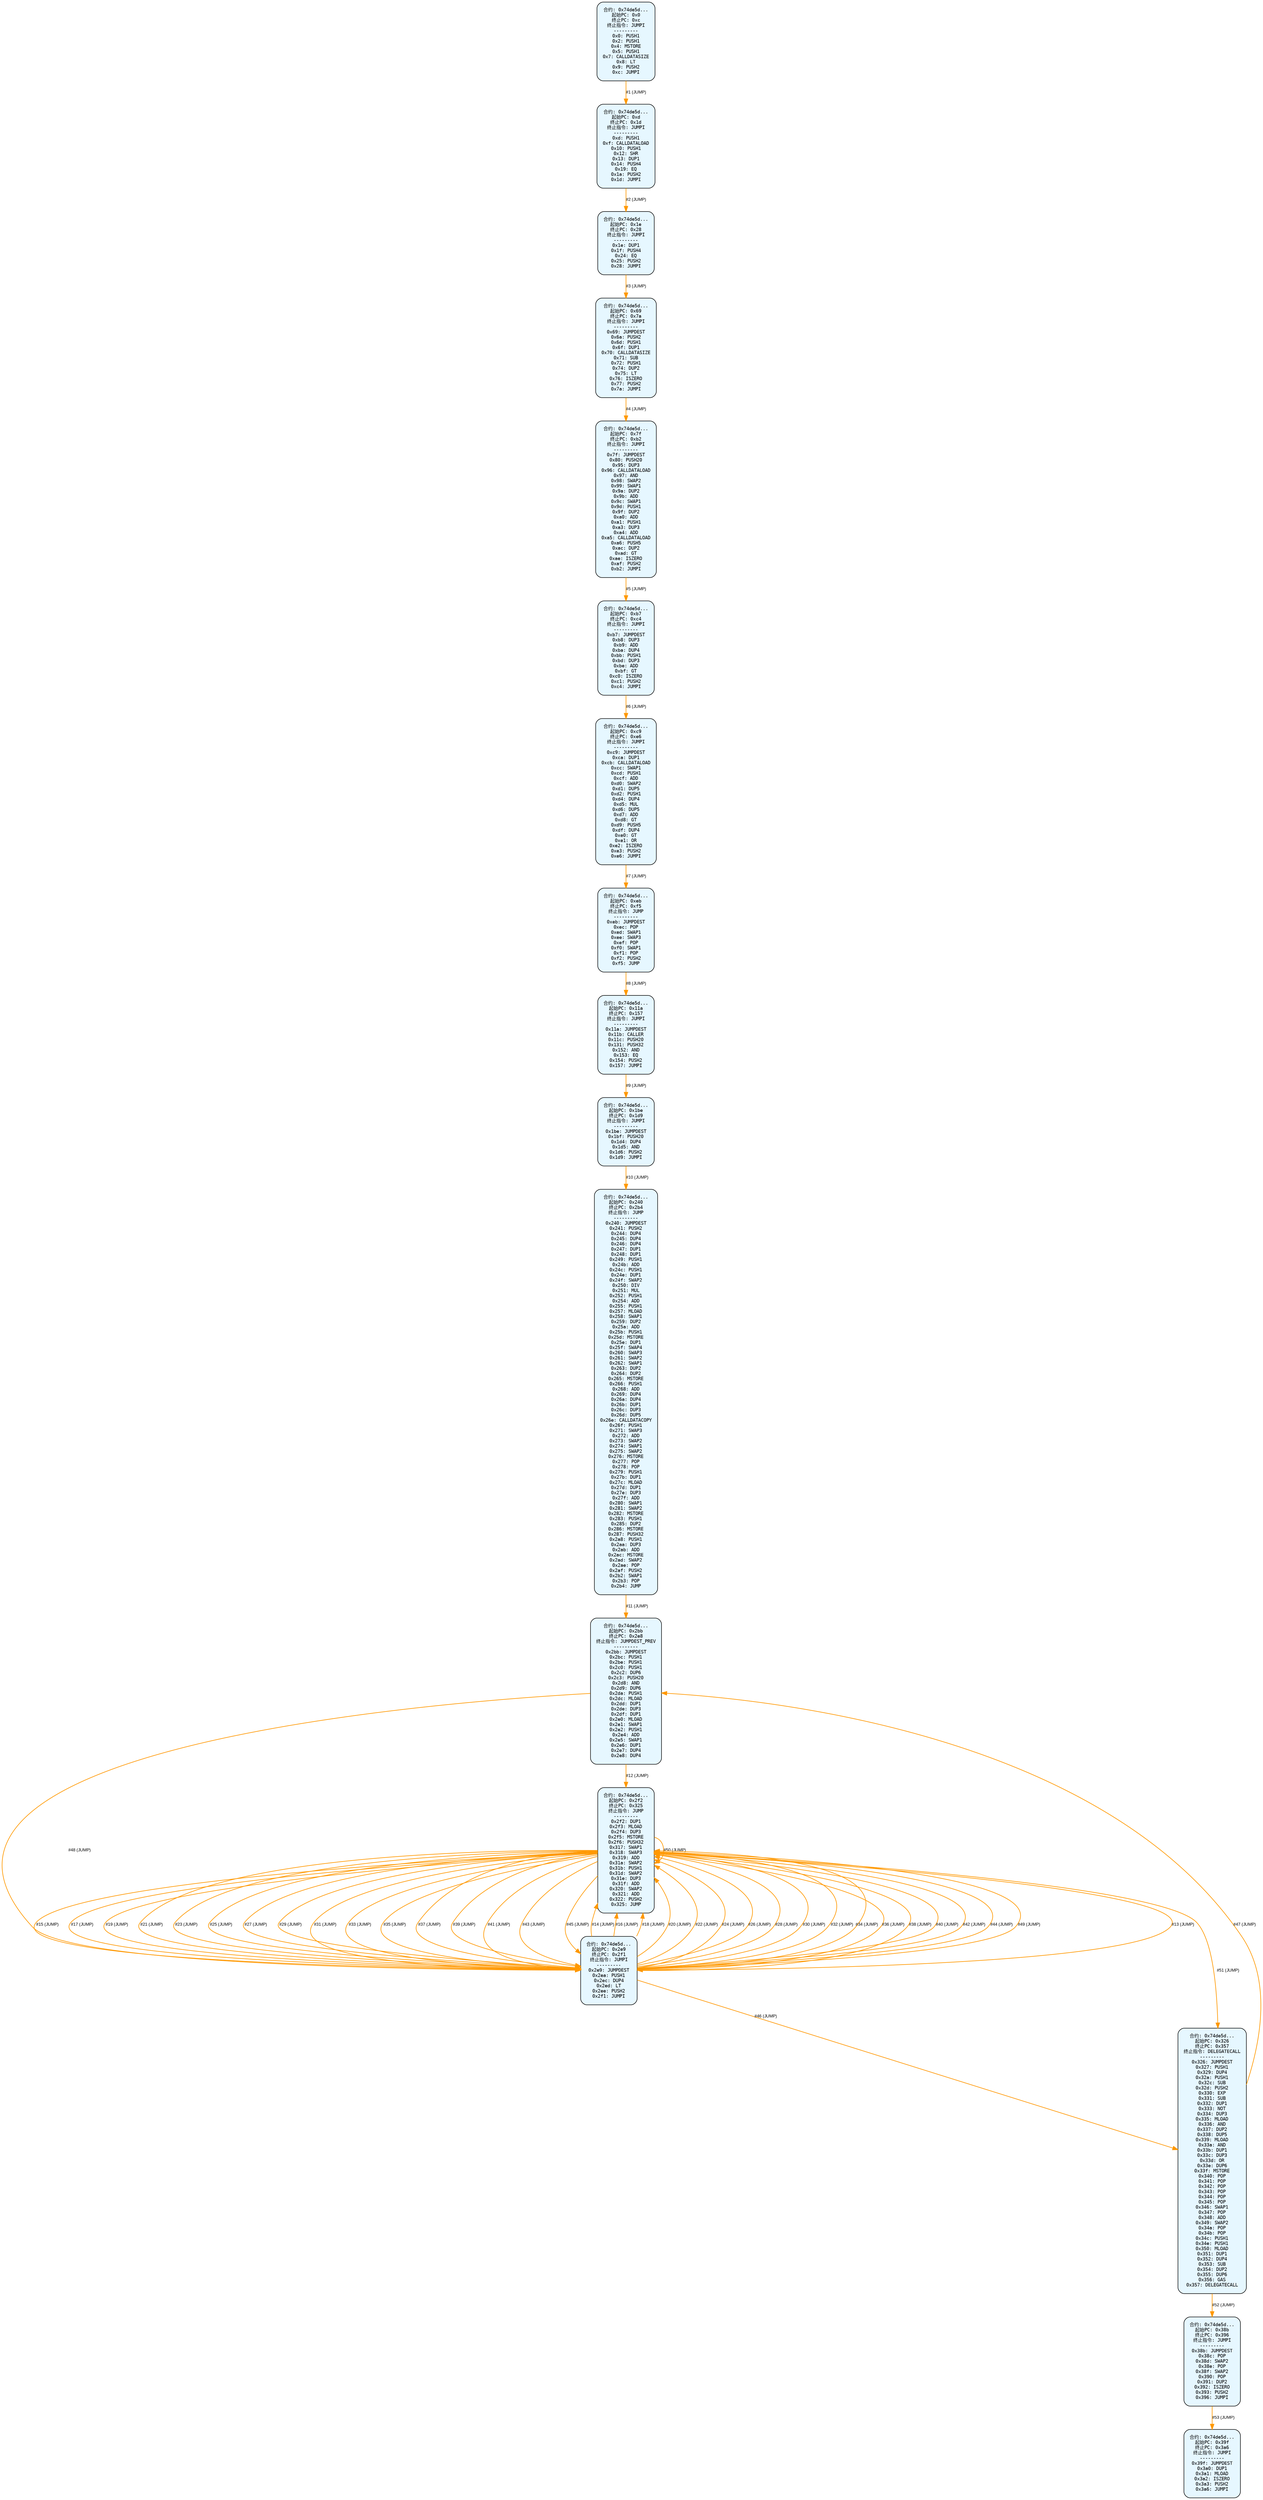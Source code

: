 digraph Contract_CFG {
    rankdir=TB;
    node [shape=box, style="filled, rounded", fontname="Monospace", fontsize=9, margin=0.15];
    edge [fontname="Arial", fontsize=8, penwidth=1.2];

    "block_0" [label="合约: 0x74de5d...
起始PC: 0x0
终止PC: 0xc
终止指令: JUMPI
---------
0x0: PUSH1
0x2: PUSH1
0x4: MSTORE
0x5: PUSH1
0x7: CALLDATASIZE
0x8: LT
0x9: PUSH2
0xc: JUMPI", fillcolor="#e6f7ff"];
    "block_d" [label="合约: 0x74de5d...
起始PC: 0xd
终止PC: 0x1d
终止指令: JUMPI
---------
0xd: PUSH1
0xf: CALLDATALOAD
0x10: PUSH1
0x12: SHR
0x13: DUP1
0x14: PUSH4
0x19: EQ
0x1a: PUSH2
0x1d: JUMPI", fillcolor="#e6f7ff"];
    "block_1e" [label="合约: 0x74de5d...
起始PC: 0x1e
终止PC: 0x28
终止指令: JUMPI
---------
0x1e: DUP1
0x1f: PUSH4
0x24: EQ
0x25: PUSH2
0x28: JUMPI", fillcolor="#e6f7ff"];
    "block_69" [label="合约: 0x74de5d...
起始PC: 0x69
终止PC: 0x7a
终止指令: JUMPI
---------
0x69: JUMPDEST
0x6a: PUSH2
0x6d: PUSH1
0x6f: DUP1
0x70: CALLDATASIZE
0x71: SUB
0x72: PUSH1
0x74: DUP2
0x75: LT
0x76: ISZERO
0x77: PUSH2
0x7a: JUMPI", fillcolor="#e6f7ff"];
    "block_7f" [label="合约: 0x74de5d...
起始PC: 0x7f
终止PC: 0xb2
终止指令: JUMPI
---------
0x7f: JUMPDEST
0x80: PUSH20
0x95: DUP3
0x96: CALLDATALOAD
0x97: AND
0x98: SWAP2
0x99: SWAP1
0x9a: DUP2
0x9b: ADD
0x9c: SWAP1
0x9d: PUSH1
0x9f: DUP2
0xa0: ADD
0xa1: PUSH1
0xa3: DUP3
0xa4: ADD
0xa5: CALLDATALOAD
0xa6: PUSH5
0xac: DUP2
0xad: GT
0xae: ISZERO
0xaf: PUSH2
0xb2: JUMPI", fillcolor="#e6f7ff"];
    "block_b7" [label="合约: 0x74de5d...
起始PC: 0xb7
终止PC: 0xc4
终止指令: JUMPI
---------
0xb7: JUMPDEST
0xb8: DUP3
0xb9: ADD
0xba: DUP4
0xbb: PUSH1
0xbd: DUP3
0xbe: ADD
0xbf: GT
0xc0: ISZERO
0xc1: PUSH2
0xc4: JUMPI", fillcolor="#e6f7ff"];
    "block_c9" [label="合约: 0x74de5d...
起始PC: 0xc9
终止PC: 0xe6
终止指令: JUMPI
---------
0xc9: JUMPDEST
0xca: DUP1
0xcb: CALLDATALOAD
0xcc: SWAP1
0xcd: PUSH1
0xcf: ADD
0xd0: SWAP2
0xd1: DUP5
0xd2: PUSH1
0xd4: DUP4
0xd5: MUL
0xd6: DUP5
0xd7: ADD
0xd8: GT
0xd9: PUSH5
0xdf: DUP4
0xe0: GT
0xe1: OR
0xe2: ISZERO
0xe3: PUSH2
0xe6: JUMPI", fillcolor="#e6f7ff"];
    "block_eb" [label="合约: 0x74de5d...
起始PC: 0xeb
终止PC: 0xf5
终止指令: JUMP
---------
0xeb: JUMPDEST
0xec: POP
0xed: SWAP1
0xee: SWAP3
0xef: POP
0xf0: SWAP1
0xf1: POP
0xf2: PUSH2
0xf5: JUMP", fillcolor="#e6f7ff"];
    "block_11a" [label="合约: 0x74de5d...
起始PC: 0x11a
终止PC: 0x157
终止指令: JUMPI
---------
0x11a: JUMPDEST
0x11b: CALLER
0x11c: PUSH20
0x131: PUSH32
0x152: AND
0x153: EQ
0x154: PUSH2
0x157: JUMPI", fillcolor="#e6f7ff"];
    "block_1be" [label="合约: 0x74de5d...
起始PC: 0x1be
终止PC: 0x1d9
终止指令: JUMPI
---------
0x1be: JUMPDEST
0x1bf: PUSH20
0x1d4: DUP4
0x1d5: AND
0x1d6: PUSH2
0x1d9: JUMPI", fillcolor="#e6f7ff"];
    "block_240" [label="合约: 0x74de5d...
起始PC: 0x240
终止PC: 0x2b4
终止指令: JUMP
---------
0x240: JUMPDEST
0x241: PUSH2
0x244: DUP4
0x245: DUP4
0x246: DUP4
0x247: DUP1
0x248: DUP1
0x249: PUSH1
0x24b: ADD
0x24c: PUSH1
0x24e: DUP1
0x24f: SWAP2
0x250: DIV
0x251: MUL
0x252: PUSH1
0x254: ADD
0x255: PUSH1
0x257: MLOAD
0x258: SWAP1
0x259: DUP2
0x25a: ADD
0x25b: PUSH1
0x25d: MSTORE
0x25e: DUP1
0x25f: SWAP4
0x260: SWAP3
0x261: SWAP2
0x262: SWAP1
0x263: DUP2
0x264: DUP2
0x265: MSTORE
0x266: PUSH1
0x268: ADD
0x269: DUP4
0x26a: DUP4
0x26b: DUP1
0x26c: DUP3
0x26d: DUP5
0x26e: CALLDATACOPY
0x26f: PUSH1
0x271: SWAP3
0x272: ADD
0x273: SWAP2
0x274: SWAP1
0x275: SWAP2
0x276: MSTORE
0x277: POP
0x278: POP
0x279: PUSH1
0x27b: DUP1
0x27c: MLOAD
0x27d: DUP1
0x27e: DUP3
0x27f: ADD
0x280: SWAP1
0x281: SWAP2
0x282: MSTORE
0x283: PUSH1
0x285: DUP2
0x286: MSTORE
0x287: PUSH32
0x2a8: PUSH1
0x2aa: DUP3
0x2ab: ADD
0x2ac: MSTORE
0x2ad: SWAP2
0x2ae: POP
0x2af: PUSH2
0x2b2: SWAP1
0x2b3: POP
0x2b4: JUMP", fillcolor="#e6f7ff"];
    "block_2bb" [label="合约: 0x74de5d...
起始PC: 0x2bb
终止PC: 0x2e8
终止指令: JUMPDEST_PREV
---------
0x2bb: JUMPDEST
0x2bc: PUSH1
0x2be: PUSH1
0x2c0: PUSH1
0x2c2: DUP6
0x2c3: PUSH20
0x2d8: AND
0x2d9: DUP6
0x2da: PUSH1
0x2dc: MLOAD
0x2dd: DUP1
0x2de: DUP3
0x2df: DUP1
0x2e0: MLOAD
0x2e1: SWAP1
0x2e2: PUSH1
0x2e4: ADD
0x2e5: SWAP1
0x2e6: DUP1
0x2e7: DUP4
0x2e8: DUP4", fillcolor="#e6f7ff"];
    "block_2f2" [label="合约: 0x74de5d...
起始PC: 0x2f2
终止PC: 0x325
终止指令: JUMP
---------
0x2f2: DUP1
0x2f3: MLOAD
0x2f4: DUP3
0x2f5: MSTORE
0x2f6: PUSH32
0x317: SWAP1
0x318: SWAP3
0x319: ADD
0x31a: SWAP2
0x31b: PUSH1
0x31d: SWAP2
0x31e: DUP3
0x31f: ADD
0x320: SWAP2
0x321: ADD
0x322: PUSH2
0x325: JUMP", fillcolor="#e6f7ff"];
    "block_2e9" [label="合约: 0x74de5d...
起始PC: 0x2e9
终止PC: 0x2f1
终止指令: JUMPI
---------
0x2e9: JUMPDEST
0x2ea: PUSH1
0x2ec: DUP4
0x2ed: LT
0x2ee: PUSH2
0x2f1: JUMPI", fillcolor="#e6f7ff"];
    "block_326" [label="合约: 0x74de5d...
起始PC: 0x326
终止PC: 0x357
终止指令: DELEGATECALL
---------
0x326: JUMPDEST
0x327: PUSH1
0x329: DUP4
0x32a: PUSH1
0x32c: SUB
0x32d: PUSH2
0x330: EXP
0x331: SUB
0x332: DUP1
0x333: NOT
0x334: DUP3
0x335: MLOAD
0x336: AND
0x337: DUP2
0x338: DUP5
0x339: MLOAD
0x33a: AND
0x33b: DUP1
0x33c: DUP3
0x33d: OR
0x33e: DUP6
0x33f: MSTORE
0x340: POP
0x341: POP
0x342: POP
0x343: POP
0x344: POP
0x345: POP
0x346: SWAP1
0x347: POP
0x348: ADD
0x349: SWAP2
0x34a: POP
0x34b: POP
0x34c: PUSH1
0x34e: PUSH1
0x350: MLOAD
0x351: DUP1
0x352: DUP4
0x353: SUB
0x354: DUP2
0x355: DUP6
0x356: GAS
0x357: DELEGATECALL", fillcolor="#e6f7ff"];
    "block_38b" [label="合约: 0x74de5d...
起始PC: 0x38b
终止PC: 0x396
终止指令: JUMPI
---------
0x38b: JUMPDEST
0x38c: POP
0x38d: SWAP2
0x38e: POP
0x38f: SWAP2
0x390: POP
0x391: DUP2
0x392: ISZERO
0x393: PUSH2
0x396: JUMPI", fillcolor="#e6f7ff"];
    "block_39f" [label="合约: 0x74de5d...
起始PC: 0x39f
终止PC: 0x3a6
终止指令: JUMPI
---------
0x39f: JUMPDEST
0x3a0: DUP1
0x3a1: MLOAD
0x3a2: ISZERO
0x3a3: PUSH2
0x3a6: JUMPI", fillcolor="#e6f7ff"];

    "block_0" -> "block_d" [label="#1 (JUMP)", color="#ff9800"];
    "block_d" -> "block_1e" [label="#2 (JUMP)", color="#ff9800"];
    "block_1e" -> "block_69" [label="#3 (JUMP)", color="#ff9800"];
    "block_69" -> "block_7f" [label="#4 (JUMP)", color="#ff9800"];
    "block_7f" -> "block_b7" [label="#5 (JUMP)", color="#ff9800"];
    "block_b7" -> "block_c9" [label="#6 (JUMP)", color="#ff9800"];
    "block_c9" -> "block_eb" [label="#7 (JUMP)", color="#ff9800"];
    "block_eb" -> "block_11a" [label="#8 (JUMP)", color="#ff9800"];
    "block_11a" -> "block_1be" [label="#9 (JUMP)", color="#ff9800"];
    "block_1be" -> "block_240" [label="#10 (JUMP)", color="#ff9800"];
    "block_240" -> "block_2bb" [label="#11 (JUMP)", color="#ff9800"];
    "block_2bb" -> "block_2f2" [label="#12 (JUMP)", color="#ff9800"];
    "block_2f2" -> "block_2e9" [label="#13 (JUMP)", color="#ff9800"];
    "block_2e9" -> "block_2f2" [label="#14 (JUMP)", color="#ff9800"];
    "block_2f2" -> "block_2e9" [label="#15 (JUMP)", color="#ff9800"];
    "block_2e9" -> "block_2f2" [label="#16 (JUMP)", color="#ff9800"];
    "block_2f2" -> "block_2e9" [label="#17 (JUMP)", color="#ff9800"];
    "block_2e9" -> "block_2f2" [label="#18 (JUMP)", color="#ff9800"];
    "block_2f2" -> "block_2e9" [label="#19 (JUMP)", color="#ff9800"];
    "block_2e9" -> "block_2f2" [label="#20 (JUMP)", color="#ff9800"];
    "block_2f2" -> "block_2e9" [label="#21 (JUMP)", color="#ff9800"];
    "block_2e9" -> "block_2f2" [label="#22 (JUMP)", color="#ff9800"];
    "block_2f2" -> "block_2e9" [label="#23 (JUMP)", color="#ff9800"];
    "block_2e9" -> "block_2f2" [label="#24 (JUMP)", color="#ff9800"];
    "block_2f2" -> "block_2e9" [label="#25 (JUMP)", color="#ff9800"];
    "block_2e9" -> "block_2f2" [label="#26 (JUMP)", color="#ff9800"];
    "block_2f2" -> "block_2e9" [label="#27 (JUMP)", color="#ff9800"];
    "block_2e9" -> "block_2f2" [label="#28 (JUMP)", color="#ff9800"];
    "block_2f2" -> "block_2e9" [label="#29 (JUMP)", color="#ff9800"];
    "block_2e9" -> "block_2f2" [label="#30 (JUMP)", color="#ff9800"];
    "block_2f2" -> "block_2e9" [label="#31 (JUMP)", color="#ff9800"];
    "block_2e9" -> "block_2f2" [label="#32 (JUMP)", color="#ff9800"];
    "block_2f2" -> "block_2e9" [label="#33 (JUMP)", color="#ff9800"];
    "block_2e9" -> "block_2f2" [label="#34 (JUMP)", color="#ff9800"];
    "block_2f2" -> "block_2e9" [label="#35 (JUMP)", color="#ff9800"];
    "block_2e9" -> "block_2f2" [label="#36 (JUMP)", color="#ff9800"];
    "block_2f2" -> "block_2e9" [label="#37 (JUMP)", color="#ff9800"];
    "block_2e9" -> "block_2f2" [label="#38 (JUMP)", color="#ff9800"];
    "block_2f2" -> "block_2e9" [label="#39 (JUMP)", color="#ff9800"];
    "block_2e9" -> "block_2f2" [label="#40 (JUMP)", color="#ff9800"];
    "block_2f2" -> "block_2e9" [label="#41 (JUMP)", color="#ff9800"];
    "block_2e9" -> "block_2f2" [label="#42 (JUMP)", color="#ff9800"];
    "block_2f2" -> "block_2e9" [label="#43 (JUMP)", color="#ff9800"];
    "block_2e9" -> "block_2f2" [label="#44 (JUMP)", color="#ff9800"];
    "block_2f2" -> "block_2e9" [label="#45 (JUMP)", color="#ff9800"];
    "block_2e9" -> "block_326" [label="#46 (JUMP)", color="#ff9800"];
    "block_326" -> "block_2bb" [label="#47 (JUMP)", color="#ff9800"];
    "block_2bb" -> "block_2e9" [label="#48 (JUMP)", color="#ff9800"];
    "block_2e9" -> "block_2f2" [label="#49 (JUMP)", color="#ff9800"];
    "block_2f2" -> "block_2f2" [label="#50 (JUMP)", color="#ff9800"];
    "block_2f2" -> "block_326" [label="#51 (JUMP)", color="#ff9800"];
    "block_326" -> "block_38b" [label="#52 (JUMP)", color="#ff9800"];
    "block_38b" -> "block_39f" [label="#53 (JUMP)", color="#ff9800"];
}